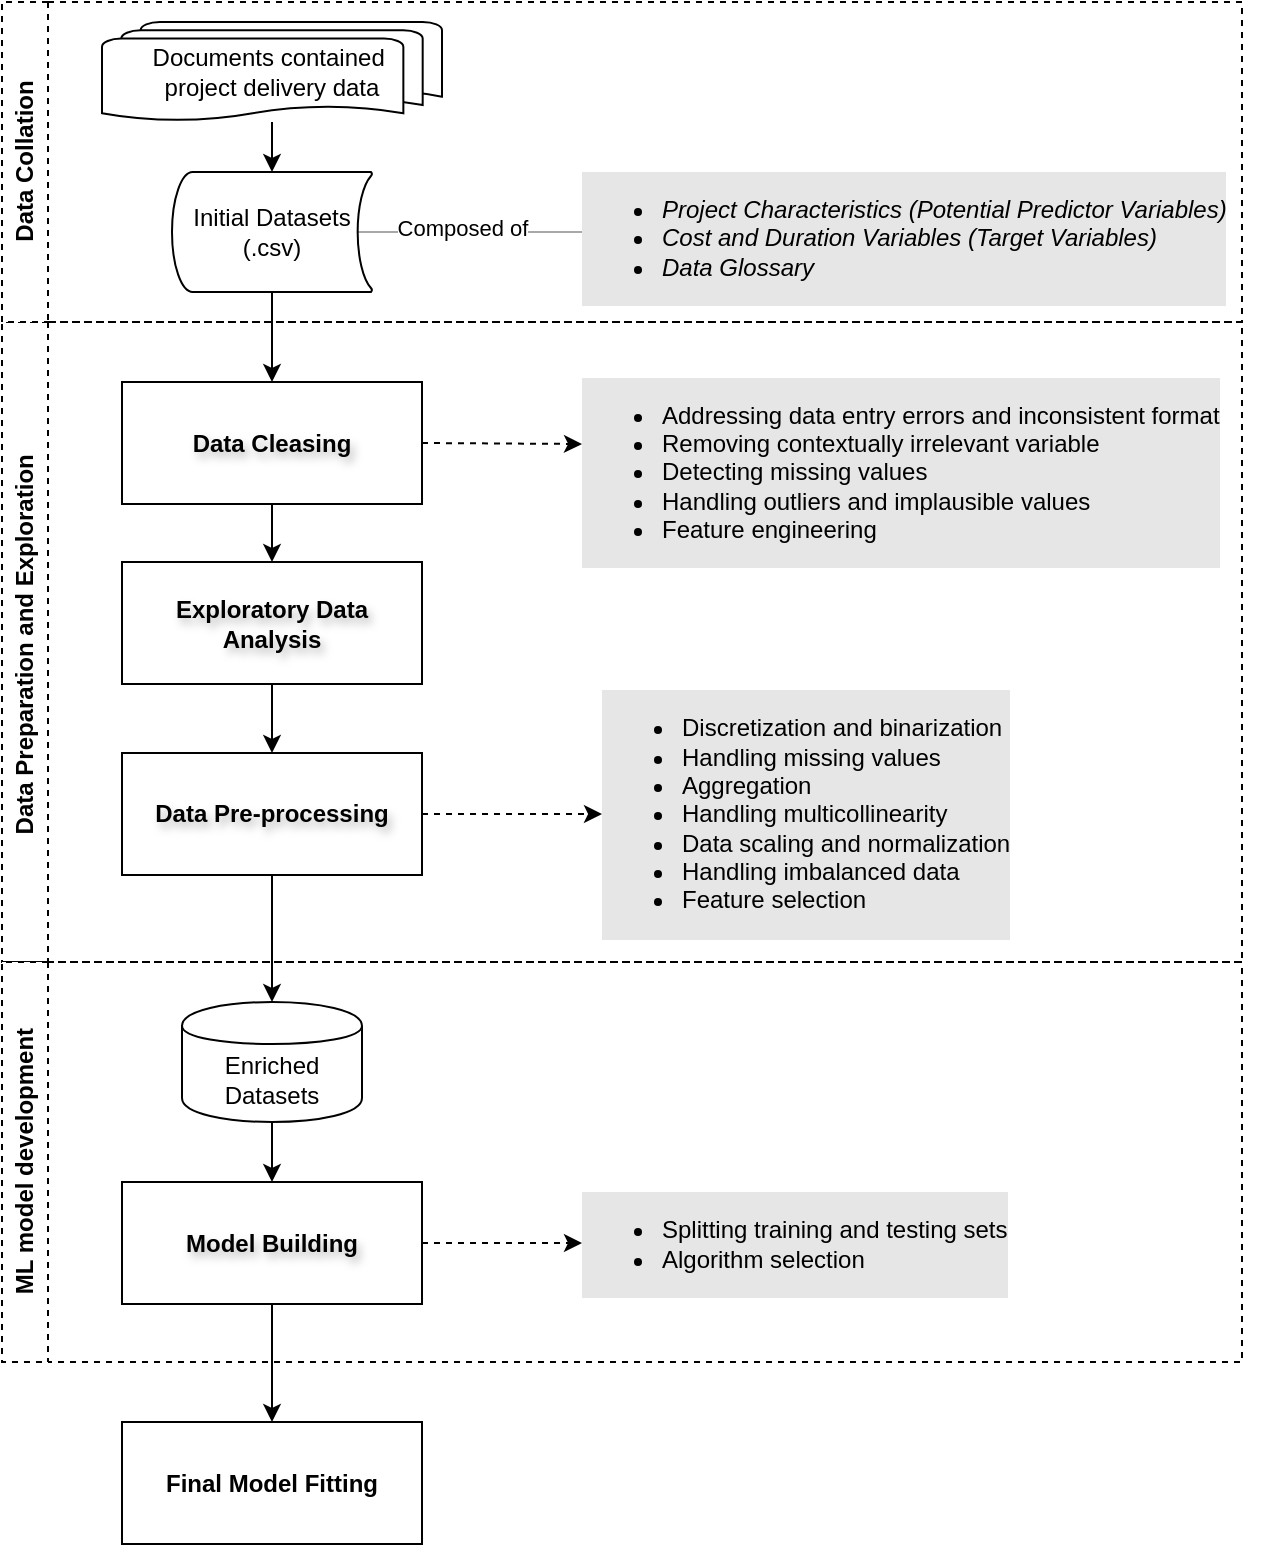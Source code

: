 <mxfile version="24.2.2" type="github">
  <diagram name="Page-1" id="c7488fd3-1785-93aa-aadb-54a6760d102a">
    <mxGraphModel dx="1461" dy="719" grid="1" gridSize="10" guides="1" tooltips="1" connect="1" arrows="1" fold="1" page="1" pageScale="1" pageWidth="1100" pageHeight="850" background="none" math="0" shadow="0">
      <root>
        <mxCell id="0" />
        <mxCell id="1" parent="0" />
        <mxCell id="yL8Y23ndC1ePSWJtt0TE-5" value="&lt;blockquote style=&quot;margin: 0px 0px 0px 40px; border: none; padding: 0px; font-size: 12px;&quot;&gt;&lt;/blockquote&gt;&lt;ul style=&quot;font-size: 12px;&quot;&gt;&lt;li style=&quot;font-size: 12px;&quot;&gt;&lt;i&gt;Project Characteristics (Potential Predictor Variables)&lt;/i&gt;&lt;/li&gt;&lt;li style=&quot;font-size: 12px;&quot;&gt;&lt;i&gt;Cost and Duration Variables (Target Variables)&lt;/i&gt;&lt;/li&gt;&lt;li style=&quot;font-size: 12px;&quot;&gt;&lt;i&gt;Data Glossary&lt;/i&gt;&lt;/li&gt;&lt;/ul&gt;&lt;blockquote style=&quot;margin: 0px 0px 0px 40px; border: none; padding: 0px; font-size: 12px;&quot;&gt;&lt;/blockquote&gt;&lt;blockquote style=&quot;margin: 0px 0px 0px 40px; border: none; padding: 0px; font-size: 12px;&quot;&gt;&lt;/blockquote&gt;&lt;blockquote style=&quot;margin: 0px 0px 0px 40px; border: none; padding: 0px; font-size: 12px;&quot;&gt;&lt;/blockquote&gt;" style="text;html=1;align=left;verticalAlign=top;resizable=0;points=[];autosize=1;labelBackgroundColor=#E6E6E6;labelBorderColor=none;spacingTop=0;spacingLeft=0;spacingRight=2;flipV=1;flipH=1;imageWidth=17;imageHeight=20;imageAspect=0;fontSize=12;spacing=0;" parent="1" vertex="1">
          <mxGeometry x="670" y="110" width="340" height="70" as="geometry" />
        </mxCell>
        <mxCell id="yL8Y23ndC1ePSWJtt0TE-38" value="" style="endArrow=none;html=1;rounded=0;entryX=0.93;entryY=0.5;entryDx=0;entryDy=0;entryPerimeter=0;strokeColor=#a8a8a8;" parent="1" source="yL8Y23ndC1ePSWJtt0TE-5" target="yL8Y23ndC1ePSWJtt0TE-24" edge="1">
          <mxGeometry width="50" height="50" relative="1" as="geometry">
            <mxPoint x="300" y="350" as="sourcePoint" />
            <mxPoint x="350" y="300" as="targetPoint" />
          </mxGeometry>
        </mxCell>
        <mxCell id="yL8Y23ndC1ePSWJtt0TE-39" value="Composed of" style="edgeLabel;html=1;align=center;verticalAlign=middle;resizable=0;points=[];" parent="yL8Y23ndC1ePSWJtt0TE-38" vertex="1" connectable="0">
          <mxGeometry x="0.08" y="-2" relative="1" as="geometry">
            <mxPoint as="offset" />
          </mxGeometry>
        </mxCell>
        <mxCell id="yL8Y23ndC1ePSWJtt0TE-43" value="" style="edgeStyle=orthogonalEdgeStyle;rounded=0;orthogonalLoop=1;jettySize=auto;html=1;exitX=0.5;exitY=1;exitDx=0;exitDy=0;" parent="1" source="yL8Y23ndC1ePSWJtt0TE-44" target="yL8Y23ndC1ePSWJtt0TE-42" edge="1">
          <mxGeometry relative="1" as="geometry">
            <mxPoint x="660" y="450" as="sourcePoint" />
          </mxGeometry>
        </mxCell>
        <mxCell id="o9FxQ4-tsoaMGLUnX_Qn-15" value="&lt;span style=&quot;text-wrap: nowrap;&quot;&gt;Data Preparation and Exploration&amp;nbsp;&lt;/span&gt;" style="swimlane;horizontal=0;whiteSpace=wrap;html=1;dashed=1;" vertex="1" parent="1">
          <mxGeometry x="380" y="190" width="620" height="320" as="geometry" />
        </mxCell>
        <mxCell id="yL8Y23ndC1ePSWJtt0TE-22" value="&lt;ul style=&quot;&quot;&gt;&lt;li&gt;Addressing data entry errors and inconsistent format&lt;/li&gt;&lt;li style=&quot;&quot;&gt;Removing contextually irrelevant variable&lt;/li&gt;&lt;li style=&quot;&quot;&gt;&lt;span style=&quot;&quot;&gt;Detecting missing values&lt;/span&gt;&lt;/li&gt;&lt;li style=&quot;&quot;&gt;Handling outliers and implausible values&lt;/li&gt;&lt;li style=&quot;&quot;&gt;Feature engineering&lt;/li&gt;&lt;/ul&gt;" style="text;html=1;align=left;verticalAlign=middle;resizable=0;points=[];autosize=1;strokeColor=none;fillColor=none;labelBackgroundColor=#E6E6E6;spacingRight=2;spacingLeft=0;fontSize=12;spacing=0;" parent="o9FxQ4-tsoaMGLUnX_Qn-15" vertex="1">
          <mxGeometry x="290" y="20" width="340" height="110" as="geometry" />
        </mxCell>
        <mxCell id="o9FxQ4-tsoaMGLUnX_Qn-11" value="Data Cleasing" style="rounded=0;whiteSpace=wrap;html=1;fontStyle=1;textShadow=1;labelBorderColor=none;labelBackgroundColor=none;" vertex="1" parent="o9FxQ4-tsoaMGLUnX_Qn-15">
          <mxGeometry x="60" y="30" width="150" height="61" as="geometry" />
        </mxCell>
        <mxCell id="yL8Y23ndC1ePSWJtt0TE-28" value="Exploratory Data Analysis" style="whiteSpace=wrap;html=1;fontStyle=1;textShadow=1;" parent="o9FxQ4-tsoaMGLUnX_Qn-15" vertex="1">
          <mxGeometry x="60" y="120" width="150" height="61" as="geometry" />
        </mxCell>
        <mxCell id="yL8Y23ndC1ePSWJtt0TE-29" value="" style="edgeStyle=orthogonalEdgeStyle;rounded=0;orthogonalLoop=1;jettySize=auto;html=1;exitX=0.5;exitY=1;exitDx=0;exitDy=0;" parent="o9FxQ4-tsoaMGLUnX_Qn-15" source="o9FxQ4-tsoaMGLUnX_Qn-11" target="yL8Y23ndC1ePSWJtt0TE-28" edge="1">
          <mxGeometry relative="1" as="geometry">
            <mxPoint x="30" y="110" as="sourcePoint" />
          </mxGeometry>
        </mxCell>
        <mxCell id="yL8Y23ndC1ePSWJtt0TE-44" value="Data Pre-processing" style="whiteSpace=wrap;html=1;fontStyle=1;textShadow=1;" parent="o9FxQ4-tsoaMGLUnX_Qn-15" vertex="1">
          <mxGeometry x="60" y="215.5" width="150" height="61" as="geometry" />
        </mxCell>
        <mxCell id="o9FxQ4-tsoaMGLUnX_Qn-2" value="&lt;ul style=&quot;font-size: 12px;&quot;&gt;&lt;li style=&quot;font-size: 12px;&quot;&gt;&lt;span style=&quot;font-size: 12px;&quot;&gt;Discretization and binarization&amp;nbsp;&lt;/span&gt;&lt;/li&gt;&lt;li style=&quot;font-size: 12px;&quot;&gt;Handling missing values&lt;/li&gt;&lt;li&gt;Aggregation&lt;/li&gt;&lt;li style=&quot;font-size: 12px;&quot;&gt;Handling multicollinearity&lt;/li&gt;&lt;li style=&quot;font-size: 12px;&quot;&gt;Data scaling and normalization&lt;/li&gt;&lt;li style=&quot;font-size: 12px;&quot;&gt;Handling imbalanced data&lt;/li&gt;&lt;li style=&quot;font-size: 12px;&quot;&gt;Feature selection&lt;/li&gt;&lt;/ul&gt;" style="text;html=1;align=left;verticalAlign=middle;resizable=0;points=[];autosize=1;strokeColor=none;fillColor=none;labelBackgroundColor=#E6E6E6;spacingRight=2;spacingLeft=0;fontSize=12;spacing=0;" vertex="1" parent="o9FxQ4-tsoaMGLUnX_Qn-15">
          <mxGeometry x="300" y="181" width="220" height="130" as="geometry" />
        </mxCell>
        <mxCell id="o9FxQ4-tsoaMGLUnX_Qn-7" value="" style="edgeStyle=orthogonalEdgeStyle;rounded=0;orthogonalLoop=1;jettySize=auto;html=1;dashed=1;" edge="1" parent="o9FxQ4-tsoaMGLUnX_Qn-15" source="yL8Y23ndC1ePSWJtt0TE-44" target="o9FxQ4-tsoaMGLUnX_Qn-2">
          <mxGeometry relative="1" as="geometry" />
        </mxCell>
        <mxCell id="o9FxQ4-tsoaMGLUnX_Qn-26" value="" style="endArrow=classic;html=1;rounded=0;entryX=0.5;entryY=0;entryDx=0;entryDy=0;exitX=0.5;exitY=1;exitDx=0;exitDy=0;" edge="1" parent="o9FxQ4-tsoaMGLUnX_Qn-15" source="yL8Y23ndC1ePSWJtt0TE-28" target="yL8Y23ndC1ePSWJtt0TE-44">
          <mxGeometry width="50" height="50" relative="1" as="geometry">
            <mxPoint x="130" y="181" as="sourcePoint" />
            <mxPoint x="180" y="131" as="targetPoint" />
          </mxGeometry>
        </mxCell>
        <mxCell id="yL8Y23ndC1ePSWJtt0TE-25" value="Documents contained&amp;nbsp;&lt;div&gt;project delivery data&lt;/div&gt;" style="strokeWidth=1;html=1;shape=mxgraph.flowchart.multi-document;whiteSpace=wrap;" parent="1" vertex="1">
          <mxGeometry x="430" y="40" width="170" height="50" as="geometry" />
        </mxCell>
        <mxCell id="yL8Y23ndC1ePSWJtt0TE-37" value="" style="edgeStyle=orthogonalEdgeStyle;rounded=0;orthogonalLoop=1;jettySize=auto;html=1;" parent="1" source="yL8Y23ndC1ePSWJtt0TE-25" target="yL8Y23ndC1ePSWJtt0TE-24" edge="1">
          <mxGeometry relative="1" as="geometry" />
        </mxCell>
        <mxCell id="yL8Y23ndC1ePSWJtt0TE-24" value="Initial Datasets&lt;br style=&quot;border-color: var(--border-color);&quot;&gt;(.csv)" style="strokeWidth=1;html=1;shape=mxgraph.flowchart.stored_data;whiteSpace=wrap;" parent="1" vertex="1">
          <mxGeometry x="465" y="115" width="100" height="60" as="geometry" />
        </mxCell>
        <mxCell id="o9FxQ4-tsoaMGLUnX_Qn-13" value="" style="edgeStyle=orthogonalEdgeStyle;rounded=0;orthogonalLoop=1;jettySize=auto;html=1;entryX=0.5;entryY=0;entryDx=0;entryDy=0;exitX=0.5;exitY=1;exitDx=0;exitDy=0;exitPerimeter=0;" edge="1" parent="1" source="yL8Y23ndC1ePSWJtt0TE-24" target="o9FxQ4-tsoaMGLUnX_Qn-11">
          <mxGeometry relative="1" as="geometry">
            <mxPoint x="175" y="310" as="targetPoint" />
          </mxGeometry>
        </mxCell>
        <mxCell id="o9FxQ4-tsoaMGLUnX_Qn-16" value="&lt;span style=&quot;text-wrap: nowrap;&quot;&gt;Data Collation&lt;/span&gt;" style="swimlane;horizontal=0;whiteSpace=wrap;html=1;dashed=1;" vertex="1" parent="1">
          <mxGeometry x="380" y="30" width="620" height="160" as="geometry" />
        </mxCell>
        <mxCell id="o9FxQ4-tsoaMGLUnX_Qn-18" value="&lt;span style=&quot;text-wrap: nowrap;&quot;&gt;ML model development&lt;/span&gt;" style="swimlane;horizontal=0;whiteSpace=wrap;html=1;dashed=1;" vertex="1" parent="1">
          <mxGeometry x="380" y="510" width="620" height="200" as="geometry" />
        </mxCell>
        <mxCell id="o9FxQ4-tsoaMGLUnX_Qn-3" value="Model Building" style="whiteSpace=wrap;html=1;fontStyle=1;textShadow=1;" vertex="1" parent="o9FxQ4-tsoaMGLUnX_Qn-18">
          <mxGeometry x="60" y="110" width="150" height="61" as="geometry" />
        </mxCell>
        <mxCell id="o9FxQ4-tsoaMGLUnX_Qn-8" value="&lt;ul style=&quot;font-size: 12px;&quot;&gt;&lt;li style=&quot;font-size: 12px;&quot;&gt;&lt;span style=&quot;font-size: 12px;&quot;&gt;Splitting training and testing sets&lt;/span&gt;&lt;/li&gt;&lt;li&gt;Algorithm selection&lt;br&gt;&lt;/li&gt;&lt;/ul&gt;" style="text;html=1;align=left;verticalAlign=middle;resizable=0;points=[];autosize=1;strokeColor=none;fillColor=none;labelBackgroundColor=#E6E6E6;spacingRight=2;spacingLeft=0;fontSize=12;spacing=0;" vertex="1" parent="o9FxQ4-tsoaMGLUnX_Qn-18">
          <mxGeometry x="290" y="110.5" width="230" height="60" as="geometry" />
        </mxCell>
        <mxCell id="o9FxQ4-tsoaMGLUnX_Qn-9" value="" style="edgeStyle=orthogonalEdgeStyle;rounded=0;orthogonalLoop=1;jettySize=auto;html=1;dashed=1;" edge="1" parent="o9FxQ4-tsoaMGLUnX_Qn-18" source="o9FxQ4-tsoaMGLUnX_Qn-3" target="o9FxQ4-tsoaMGLUnX_Qn-8">
          <mxGeometry relative="1" as="geometry" />
        </mxCell>
        <mxCell id="yL8Y23ndC1ePSWJtt0TE-42" value="Enriched Datasets" style="shape=cylinder;whiteSpace=wrap;html=1;boundedLbl=1;backgroundOutline=1;" parent="o9FxQ4-tsoaMGLUnX_Qn-18" vertex="1">
          <mxGeometry x="90" y="20" width="90" height="60" as="geometry" />
        </mxCell>
        <mxCell id="o9FxQ4-tsoaMGLUnX_Qn-4" value="" style="edgeStyle=orthogonalEdgeStyle;rounded=0;orthogonalLoop=1;jettySize=auto;html=1;exitX=0.5;exitY=1;exitDx=0;exitDy=0;" edge="1" parent="o9FxQ4-tsoaMGLUnX_Qn-18" source="yL8Y23ndC1ePSWJtt0TE-42" target="o9FxQ4-tsoaMGLUnX_Qn-3">
          <mxGeometry relative="1" as="geometry" />
        </mxCell>
        <mxCell id="o9FxQ4-tsoaMGLUnX_Qn-20" value="Final Model Fitting" style="whiteSpace=wrap;html=1;fontStyle=1;" vertex="1" parent="1">
          <mxGeometry x="440" y="740" width="150" height="61" as="geometry" />
        </mxCell>
        <mxCell id="o9FxQ4-tsoaMGLUnX_Qn-21" value="" style="edgeStyle=orthogonalEdgeStyle;rounded=0;orthogonalLoop=1;jettySize=auto;html=1;" edge="1" parent="1" source="o9FxQ4-tsoaMGLUnX_Qn-3" target="o9FxQ4-tsoaMGLUnX_Qn-20">
          <mxGeometry relative="1" as="geometry" />
        </mxCell>
        <mxCell id="o9FxQ4-tsoaMGLUnX_Qn-24" value="" style="endArrow=classic;html=1;rounded=0;exitX=1;exitY=0.5;exitDx=0;exitDy=0;dashed=1;" edge="1" parent="1" source="o9FxQ4-tsoaMGLUnX_Qn-11">
          <mxGeometry width="50" height="50" relative="1" as="geometry">
            <mxPoint x="750" y="290" as="sourcePoint" />
            <mxPoint x="670" y="251" as="targetPoint" />
          </mxGeometry>
        </mxCell>
      </root>
    </mxGraphModel>
  </diagram>
</mxfile>
